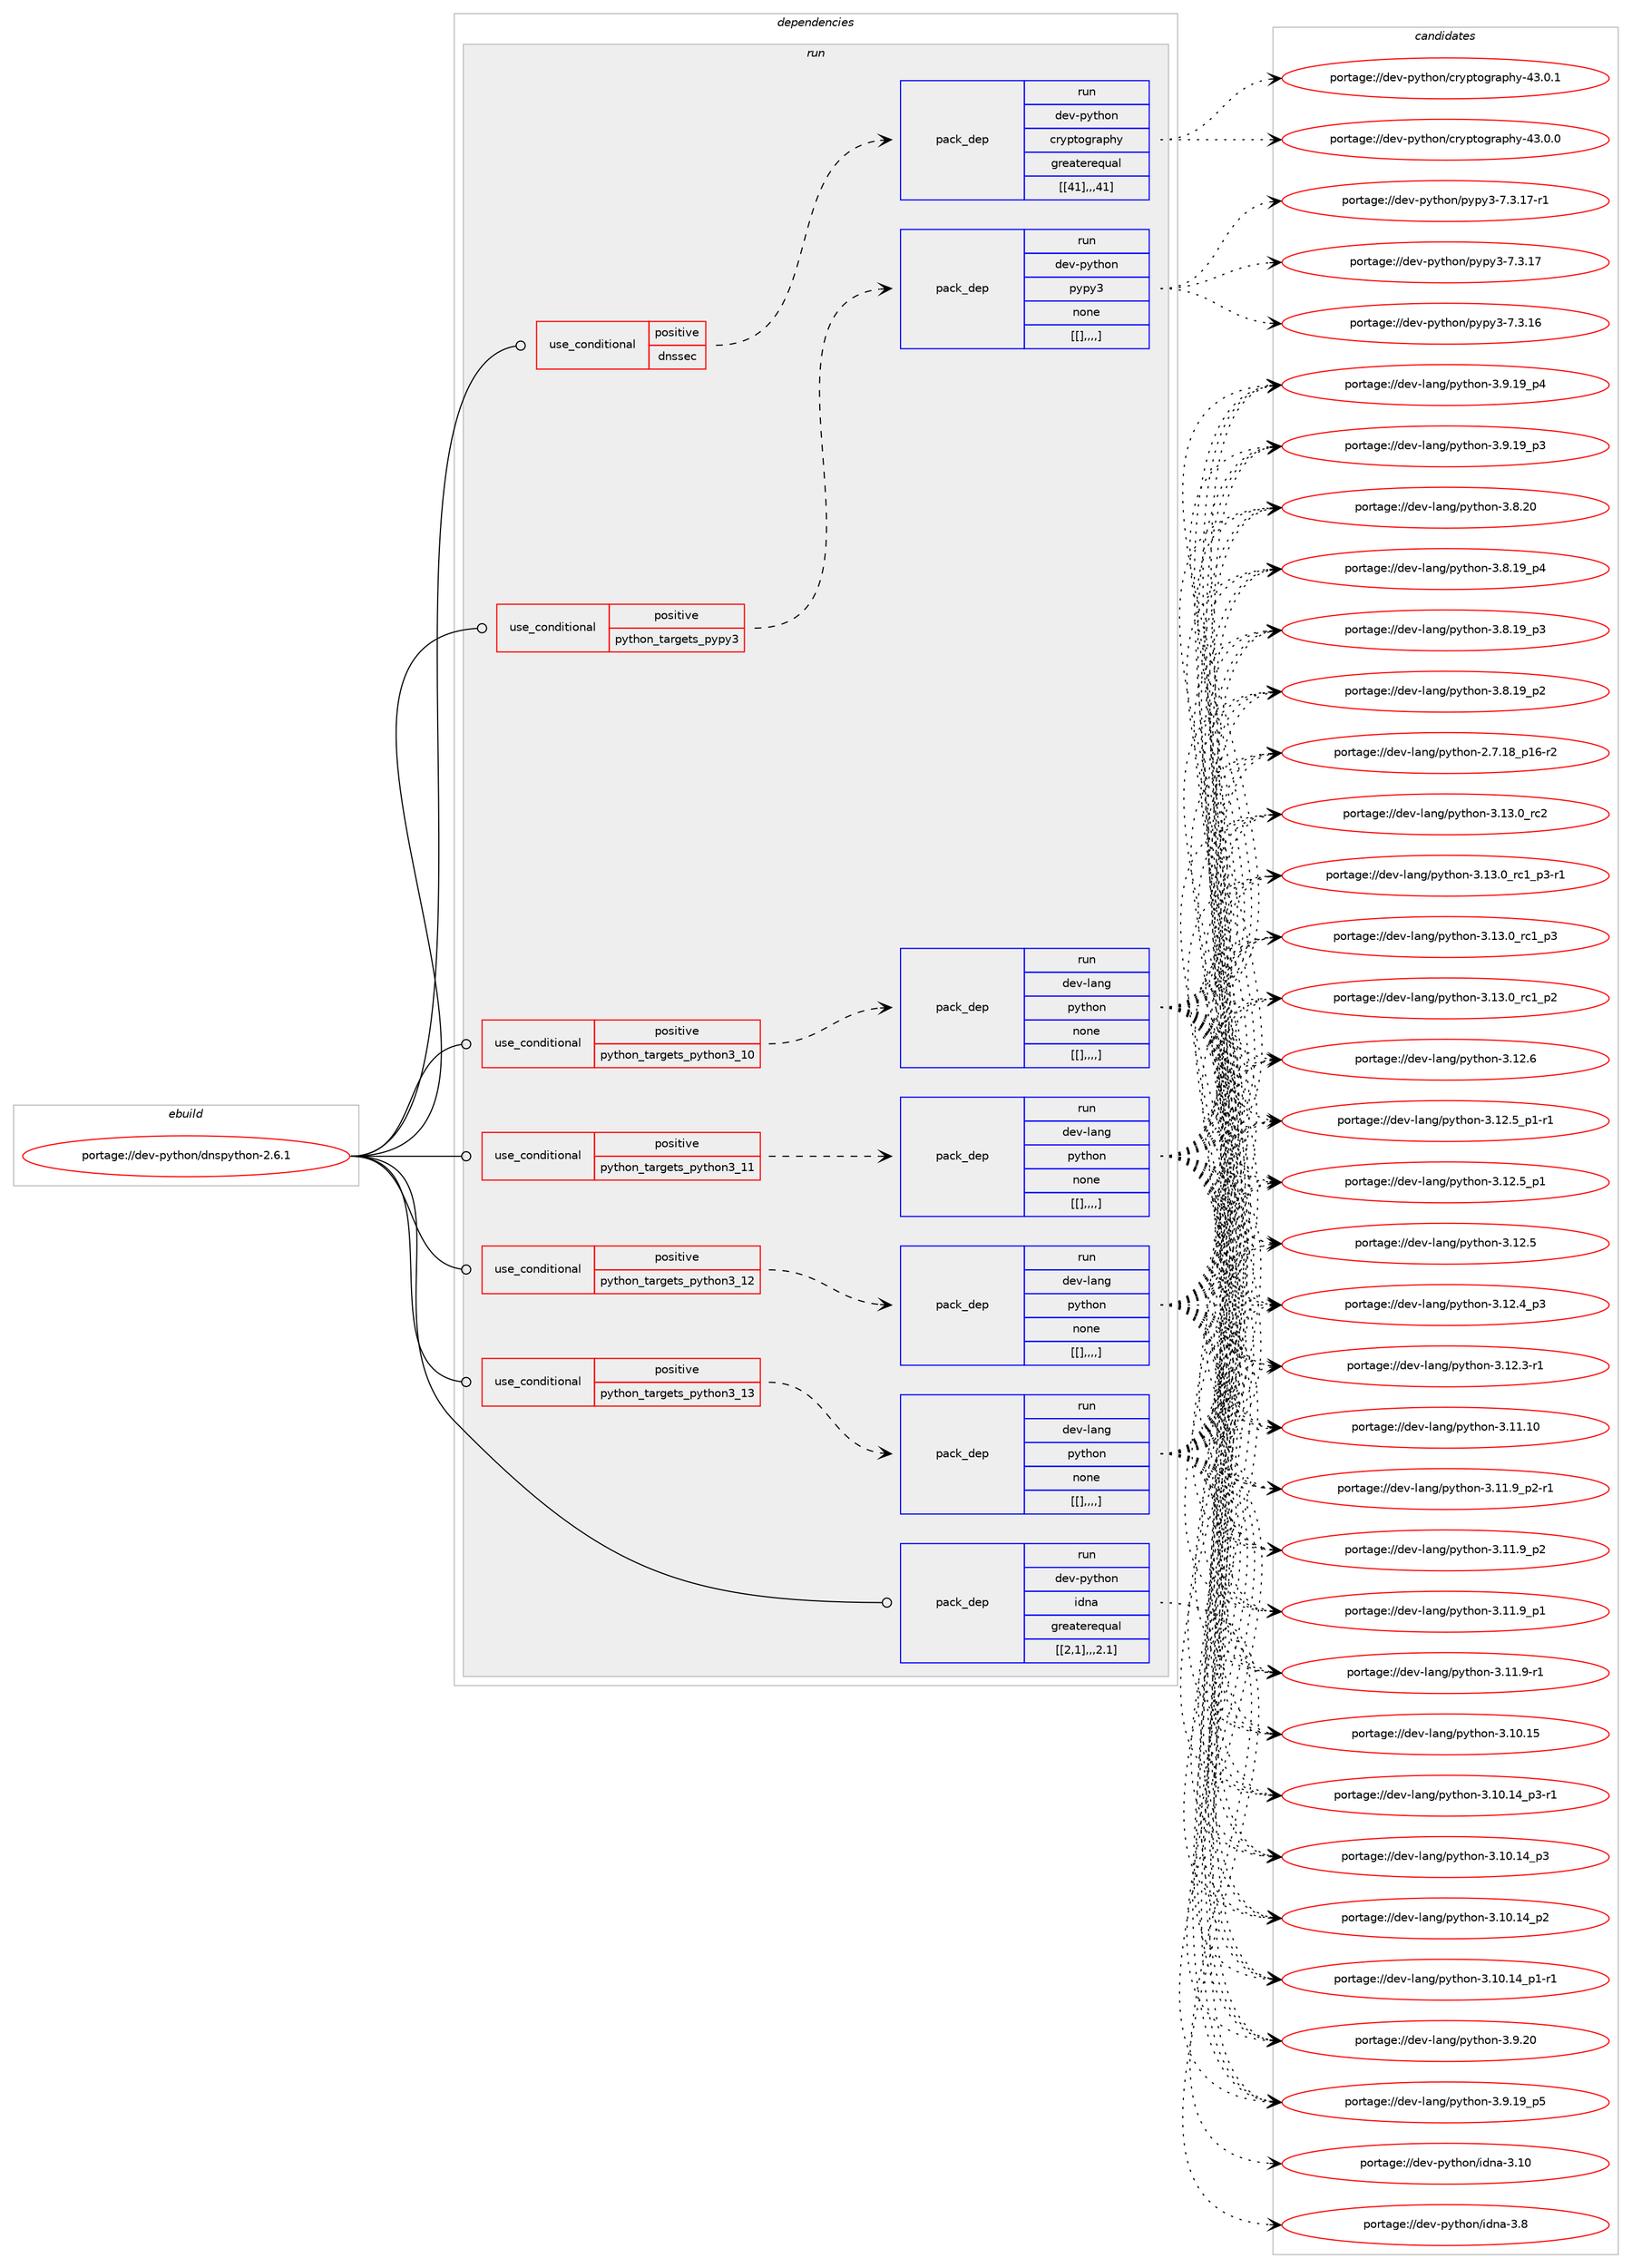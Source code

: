 digraph prolog {

# *************
# Graph options
# *************

newrank=true;
concentrate=true;
compound=true;
graph [rankdir=LR,fontname=Helvetica,fontsize=10,ranksep=1.5];#, ranksep=2.5, nodesep=0.2];
edge  [arrowhead=vee];
node  [fontname=Helvetica,fontsize=10];

# **********
# The ebuild
# **********

subgraph cluster_leftcol {
color=gray;
label=<<i>ebuild</i>>;
id [label="portage://dev-python/dnspython-2.6.1", color=red, width=4, href="../dev-python/dnspython-2.6.1.svg"];
}

# ****************
# The dependencies
# ****************

subgraph cluster_midcol {
color=gray;
label=<<i>dependencies</i>>;
subgraph cluster_compile {
fillcolor="#eeeeee";
style=filled;
label=<<i>compile</i>>;
}
subgraph cluster_compileandrun {
fillcolor="#eeeeee";
style=filled;
label=<<i>compile and run</i>>;
}
subgraph cluster_run {
fillcolor="#eeeeee";
style=filled;
label=<<i>run</i>>;
subgraph cond33031 {
dependency146468 [label=<<TABLE BORDER="0" CELLBORDER="1" CELLSPACING="0" CELLPADDING="4"><TR><TD ROWSPAN="3" CELLPADDING="10">use_conditional</TD></TR><TR><TD>positive</TD></TR><TR><TD>dnssec</TD></TR></TABLE>>, shape=none, color=red];
subgraph pack112221 {
dependency146469 [label=<<TABLE BORDER="0" CELLBORDER="1" CELLSPACING="0" CELLPADDING="4" WIDTH="220"><TR><TD ROWSPAN="6" CELLPADDING="30">pack_dep</TD></TR><TR><TD WIDTH="110">run</TD></TR><TR><TD>dev-python</TD></TR><TR><TD>cryptography</TD></TR><TR><TD>greaterequal</TD></TR><TR><TD>[[41],,,41]</TD></TR></TABLE>>, shape=none, color=blue];
}
dependency146468:e -> dependency146469:w [weight=20,style="dashed",arrowhead="vee"];
}
id:e -> dependency146468:w [weight=20,style="solid",arrowhead="odot"];
subgraph cond33032 {
dependency146470 [label=<<TABLE BORDER="0" CELLBORDER="1" CELLSPACING="0" CELLPADDING="4"><TR><TD ROWSPAN="3" CELLPADDING="10">use_conditional</TD></TR><TR><TD>positive</TD></TR><TR><TD>python_targets_pypy3</TD></TR></TABLE>>, shape=none, color=red];
subgraph pack112222 {
dependency146471 [label=<<TABLE BORDER="0" CELLBORDER="1" CELLSPACING="0" CELLPADDING="4" WIDTH="220"><TR><TD ROWSPAN="6" CELLPADDING="30">pack_dep</TD></TR><TR><TD WIDTH="110">run</TD></TR><TR><TD>dev-python</TD></TR><TR><TD>pypy3</TD></TR><TR><TD>none</TD></TR><TR><TD>[[],,,,]</TD></TR></TABLE>>, shape=none, color=blue];
}
dependency146470:e -> dependency146471:w [weight=20,style="dashed",arrowhead="vee"];
}
id:e -> dependency146470:w [weight=20,style="solid",arrowhead="odot"];
subgraph cond33033 {
dependency146472 [label=<<TABLE BORDER="0" CELLBORDER="1" CELLSPACING="0" CELLPADDING="4"><TR><TD ROWSPAN="3" CELLPADDING="10">use_conditional</TD></TR><TR><TD>positive</TD></TR><TR><TD>python_targets_python3_10</TD></TR></TABLE>>, shape=none, color=red];
subgraph pack112223 {
dependency146473 [label=<<TABLE BORDER="0" CELLBORDER="1" CELLSPACING="0" CELLPADDING="4" WIDTH="220"><TR><TD ROWSPAN="6" CELLPADDING="30">pack_dep</TD></TR><TR><TD WIDTH="110">run</TD></TR><TR><TD>dev-lang</TD></TR><TR><TD>python</TD></TR><TR><TD>none</TD></TR><TR><TD>[[],,,,]</TD></TR></TABLE>>, shape=none, color=blue];
}
dependency146472:e -> dependency146473:w [weight=20,style="dashed",arrowhead="vee"];
}
id:e -> dependency146472:w [weight=20,style="solid",arrowhead="odot"];
subgraph cond33034 {
dependency146474 [label=<<TABLE BORDER="0" CELLBORDER="1" CELLSPACING="0" CELLPADDING="4"><TR><TD ROWSPAN="3" CELLPADDING="10">use_conditional</TD></TR><TR><TD>positive</TD></TR><TR><TD>python_targets_python3_11</TD></TR></TABLE>>, shape=none, color=red];
subgraph pack112224 {
dependency146475 [label=<<TABLE BORDER="0" CELLBORDER="1" CELLSPACING="0" CELLPADDING="4" WIDTH="220"><TR><TD ROWSPAN="6" CELLPADDING="30">pack_dep</TD></TR><TR><TD WIDTH="110">run</TD></TR><TR><TD>dev-lang</TD></TR><TR><TD>python</TD></TR><TR><TD>none</TD></TR><TR><TD>[[],,,,]</TD></TR></TABLE>>, shape=none, color=blue];
}
dependency146474:e -> dependency146475:w [weight=20,style="dashed",arrowhead="vee"];
}
id:e -> dependency146474:w [weight=20,style="solid",arrowhead="odot"];
subgraph cond33035 {
dependency146476 [label=<<TABLE BORDER="0" CELLBORDER="1" CELLSPACING="0" CELLPADDING="4"><TR><TD ROWSPAN="3" CELLPADDING="10">use_conditional</TD></TR><TR><TD>positive</TD></TR><TR><TD>python_targets_python3_12</TD></TR></TABLE>>, shape=none, color=red];
subgraph pack112225 {
dependency146477 [label=<<TABLE BORDER="0" CELLBORDER="1" CELLSPACING="0" CELLPADDING="4" WIDTH="220"><TR><TD ROWSPAN="6" CELLPADDING="30">pack_dep</TD></TR><TR><TD WIDTH="110">run</TD></TR><TR><TD>dev-lang</TD></TR><TR><TD>python</TD></TR><TR><TD>none</TD></TR><TR><TD>[[],,,,]</TD></TR></TABLE>>, shape=none, color=blue];
}
dependency146476:e -> dependency146477:w [weight=20,style="dashed",arrowhead="vee"];
}
id:e -> dependency146476:w [weight=20,style="solid",arrowhead="odot"];
subgraph cond33036 {
dependency146478 [label=<<TABLE BORDER="0" CELLBORDER="1" CELLSPACING="0" CELLPADDING="4"><TR><TD ROWSPAN="3" CELLPADDING="10">use_conditional</TD></TR><TR><TD>positive</TD></TR><TR><TD>python_targets_python3_13</TD></TR></TABLE>>, shape=none, color=red];
subgraph pack112226 {
dependency146479 [label=<<TABLE BORDER="0" CELLBORDER="1" CELLSPACING="0" CELLPADDING="4" WIDTH="220"><TR><TD ROWSPAN="6" CELLPADDING="30">pack_dep</TD></TR><TR><TD WIDTH="110">run</TD></TR><TR><TD>dev-lang</TD></TR><TR><TD>python</TD></TR><TR><TD>none</TD></TR><TR><TD>[[],,,,]</TD></TR></TABLE>>, shape=none, color=blue];
}
dependency146478:e -> dependency146479:w [weight=20,style="dashed",arrowhead="vee"];
}
id:e -> dependency146478:w [weight=20,style="solid",arrowhead="odot"];
subgraph pack112227 {
dependency146480 [label=<<TABLE BORDER="0" CELLBORDER="1" CELLSPACING="0" CELLPADDING="4" WIDTH="220"><TR><TD ROWSPAN="6" CELLPADDING="30">pack_dep</TD></TR><TR><TD WIDTH="110">run</TD></TR><TR><TD>dev-python</TD></TR><TR><TD>idna</TD></TR><TR><TD>greaterequal</TD></TR><TR><TD>[[2,1],,,2.1]</TD></TR></TABLE>>, shape=none, color=blue];
}
id:e -> dependency146480:w [weight=20,style="solid",arrowhead="odot"];
}
}

# **************
# The candidates
# **************

subgraph cluster_choices {
rank=same;
color=gray;
label=<<i>candidates</i>>;

subgraph choice112221 {
color=black;
nodesep=1;
choice1001011184511212111610411111047991141211121161111031149711210412145525146484649 [label="portage://dev-python/cryptography-43.0.1", color=red, width=4,href="../dev-python/cryptography-43.0.1.svg"];
choice1001011184511212111610411111047991141211121161111031149711210412145525146484648 [label="portage://dev-python/cryptography-43.0.0", color=red, width=4,href="../dev-python/cryptography-43.0.0.svg"];
dependency146469:e -> choice1001011184511212111610411111047991141211121161111031149711210412145525146484649:w [style=dotted,weight="100"];
dependency146469:e -> choice1001011184511212111610411111047991141211121161111031149711210412145525146484648:w [style=dotted,weight="100"];
}
subgraph choice112222 {
color=black;
nodesep=1;
choice100101118451121211161041111104711212111212151455546514649554511449 [label="portage://dev-python/pypy3-7.3.17-r1", color=red, width=4,href="../dev-python/pypy3-7.3.17-r1.svg"];
choice10010111845112121116104111110471121211121215145554651464955 [label="portage://dev-python/pypy3-7.3.17", color=red, width=4,href="../dev-python/pypy3-7.3.17.svg"];
choice10010111845112121116104111110471121211121215145554651464954 [label="portage://dev-python/pypy3-7.3.16", color=red, width=4,href="../dev-python/pypy3-7.3.16.svg"];
dependency146471:e -> choice100101118451121211161041111104711212111212151455546514649554511449:w [style=dotted,weight="100"];
dependency146471:e -> choice10010111845112121116104111110471121211121215145554651464955:w [style=dotted,weight="100"];
dependency146471:e -> choice10010111845112121116104111110471121211121215145554651464954:w [style=dotted,weight="100"];
}
subgraph choice112223 {
color=black;
nodesep=1;
choice10010111845108971101034711212111610411111045514649514648951149950 [label="portage://dev-lang/python-3.13.0_rc2", color=red, width=4,href="../dev-lang/python-3.13.0_rc2.svg"];
choice1001011184510897110103471121211161041111104551464951464895114994995112514511449 [label="portage://dev-lang/python-3.13.0_rc1_p3-r1", color=red, width=4,href="../dev-lang/python-3.13.0_rc1_p3-r1.svg"];
choice100101118451089711010347112121116104111110455146495146489511499499511251 [label="portage://dev-lang/python-3.13.0_rc1_p3", color=red, width=4,href="../dev-lang/python-3.13.0_rc1_p3.svg"];
choice100101118451089711010347112121116104111110455146495146489511499499511250 [label="portage://dev-lang/python-3.13.0_rc1_p2", color=red, width=4,href="../dev-lang/python-3.13.0_rc1_p2.svg"];
choice10010111845108971101034711212111610411111045514649504654 [label="portage://dev-lang/python-3.12.6", color=red, width=4,href="../dev-lang/python-3.12.6.svg"];
choice1001011184510897110103471121211161041111104551464950465395112494511449 [label="portage://dev-lang/python-3.12.5_p1-r1", color=red, width=4,href="../dev-lang/python-3.12.5_p1-r1.svg"];
choice100101118451089711010347112121116104111110455146495046539511249 [label="portage://dev-lang/python-3.12.5_p1", color=red, width=4,href="../dev-lang/python-3.12.5_p1.svg"];
choice10010111845108971101034711212111610411111045514649504653 [label="portage://dev-lang/python-3.12.5", color=red, width=4,href="../dev-lang/python-3.12.5.svg"];
choice100101118451089711010347112121116104111110455146495046529511251 [label="portage://dev-lang/python-3.12.4_p3", color=red, width=4,href="../dev-lang/python-3.12.4_p3.svg"];
choice100101118451089711010347112121116104111110455146495046514511449 [label="portage://dev-lang/python-3.12.3-r1", color=red, width=4,href="../dev-lang/python-3.12.3-r1.svg"];
choice1001011184510897110103471121211161041111104551464949464948 [label="portage://dev-lang/python-3.11.10", color=red, width=4,href="../dev-lang/python-3.11.10.svg"];
choice1001011184510897110103471121211161041111104551464949465795112504511449 [label="portage://dev-lang/python-3.11.9_p2-r1", color=red, width=4,href="../dev-lang/python-3.11.9_p2-r1.svg"];
choice100101118451089711010347112121116104111110455146494946579511250 [label="portage://dev-lang/python-3.11.9_p2", color=red, width=4,href="../dev-lang/python-3.11.9_p2.svg"];
choice100101118451089711010347112121116104111110455146494946579511249 [label="portage://dev-lang/python-3.11.9_p1", color=red, width=4,href="../dev-lang/python-3.11.9_p1.svg"];
choice100101118451089711010347112121116104111110455146494946574511449 [label="portage://dev-lang/python-3.11.9-r1", color=red, width=4,href="../dev-lang/python-3.11.9-r1.svg"];
choice1001011184510897110103471121211161041111104551464948464953 [label="portage://dev-lang/python-3.10.15", color=red, width=4,href="../dev-lang/python-3.10.15.svg"];
choice100101118451089711010347112121116104111110455146494846495295112514511449 [label="portage://dev-lang/python-3.10.14_p3-r1", color=red, width=4,href="../dev-lang/python-3.10.14_p3-r1.svg"];
choice10010111845108971101034711212111610411111045514649484649529511251 [label="portage://dev-lang/python-3.10.14_p3", color=red, width=4,href="../dev-lang/python-3.10.14_p3.svg"];
choice10010111845108971101034711212111610411111045514649484649529511250 [label="portage://dev-lang/python-3.10.14_p2", color=red, width=4,href="../dev-lang/python-3.10.14_p2.svg"];
choice100101118451089711010347112121116104111110455146494846495295112494511449 [label="portage://dev-lang/python-3.10.14_p1-r1", color=red, width=4,href="../dev-lang/python-3.10.14_p1-r1.svg"];
choice10010111845108971101034711212111610411111045514657465048 [label="portage://dev-lang/python-3.9.20", color=red, width=4,href="../dev-lang/python-3.9.20.svg"];
choice100101118451089711010347112121116104111110455146574649579511253 [label="portage://dev-lang/python-3.9.19_p5", color=red, width=4,href="../dev-lang/python-3.9.19_p5.svg"];
choice100101118451089711010347112121116104111110455146574649579511252 [label="portage://dev-lang/python-3.9.19_p4", color=red, width=4,href="../dev-lang/python-3.9.19_p4.svg"];
choice100101118451089711010347112121116104111110455146574649579511251 [label="portage://dev-lang/python-3.9.19_p3", color=red, width=4,href="../dev-lang/python-3.9.19_p3.svg"];
choice10010111845108971101034711212111610411111045514656465048 [label="portage://dev-lang/python-3.8.20", color=red, width=4,href="../dev-lang/python-3.8.20.svg"];
choice100101118451089711010347112121116104111110455146564649579511252 [label="portage://dev-lang/python-3.8.19_p4", color=red, width=4,href="../dev-lang/python-3.8.19_p4.svg"];
choice100101118451089711010347112121116104111110455146564649579511251 [label="portage://dev-lang/python-3.8.19_p3", color=red, width=4,href="../dev-lang/python-3.8.19_p3.svg"];
choice100101118451089711010347112121116104111110455146564649579511250 [label="portage://dev-lang/python-3.8.19_p2", color=red, width=4,href="../dev-lang/python-3.8.19_p2.svg"];
choice100101118451089711010347112121116104111110455046554649569511249544511450 [label="portage://dev-lang/python-2.7.18_p16-r2", color=red, width=4,href="../dev-lang/python-2.7.18_p16-r2.svg"];
dependency146473:e -> choice10010111845108971101034711212111610411111045514649514648951149950:w [style=dotted,weight="100"];
dependency146473:e -> choice1001011184510897110103471121211161041111104551464951464895114994995112514511449:w [style=dotted,weight="100"];
dependency146473:e -> choice100101118451089711010347112121116104111110455146495146489511499499511251:w [style=dotted,weight="100"];
dependency146473:e -> choice100101118451089711010347112121116104111110455146495146489511499499511250:w [style=dotted,weight="100"];
dependency146473:e -> choice10010111845108971101034711212111610411111045514649504654:w [style=dotted,weight="100"];
dependency146473:e -> choice1001011184510897110103471121211161041111104551464950465395112494511449:w [style=dotted,weight="100"];
dependency146473:e -> choice100101118451089711010347112121116104111110455146495046539511249:w [style=dotted,weight="100"];
dependency146473:e -> choice10010111845108971101034711212111610411111045514649504653:w [style=dotted,weight="100"];
dependency146473:e -> choice100101118451089711010347112121116104111110455146495046529511251:w [style=dotted,weight="100"];
dependency146473:e -> choice100101118451089711010347112121116104111110455146495046514511449:w [style=dotted,weight="100"];
dependency146473:e -> choice1001011184510897110103471121211161041111104551464949464948:w [style=dotted,weight="100"];
dependency146473:e -> choice1001011184510897110103471121211161041111104551464949465795112504511449:w [style=dotted,weight="100"];
dependency146473:e -> choice100101118451089711010347112121116104111110455146494946579511250:w [style=dotted,weight="100"];
dependency146473:e -> choice100101118451089711010347112121116104111110455146494946579511249:w [style=dotted,weight="100"];
dependency146473:e -> choice100101118451089711010347112121116104111110455146494946574511449:w [style=dotted,weight="100"];
dependency146473:e -> choice1001011184510897110103471121211161041111104551464948464953:w [style=dotted,weight="100"];
dependency146473:e -> choice100101118451089711010347112121116104111110455146494846495295112514511449:w [style=dotted,weight="100"];
dependency146473:e -> choice10010111845108971101034711212111610411111045514649484649529511251:w [style=dotted,weight="100"];
dependency146473:e -> choice10010111845108971101034711212111610411111045514649484649529511250:w [style=dotted,weight="100"];
dependency146473:e -> choice100101118451089711010347112121116104111110455146494846495295112494511449:w [style=dotted,weight="100"];
dependency146473:e -> choice10010111845108971101034711212111610411111045514657465048:w [style=dotted,weight="100"];
dependency146473:e -> choice100101118451089711010347112121116104111110455146574649579511253:w [style=dotted,weight="100"];
dependency146473:e -> choice100101118451089711010347112121116104111110455146574649579511252:w [style=dotted,weight="100"];
dependency146473:e -> choice100101118451089711010347112121116104111110455146574649579511251:w [style=dotted,weight="100"];
dependency146473:e -> choice10010111845108971101034711212111610411111045514656465048:w [style=dotted,weight="100"];
dependency146473:e -> choice100101118451089711010347112121116104111110455146564649579511252:w [style=dotted,weight="100"];
dependency146473:e -> choice100101118451089711010347112121116104111110455146564649579511251:w [style=dotted,weight="100"];
dependency146473:e -> choice100101118451089711010347112121116104111110455146564649579511250:w [style=dotted,weight="100"];
dependency146473:e -> choice100101118451089711010347112121116104111110455046554649569511249544511450:w [style=dotted,weight="100"];
}
subgraph choice112224 {
color=black;
nodesep=1;
choice10010111845108971101034711212111610411111045514649514648951149950 [label="portage://dev-lang/python-3.13.0_rc2", color=red, width=4,href="../dev-lang/python-3.13.0_rc2.svg"];
choice1001011184510897110103471121211161041111104551464951464895114994995112514511449 [label="portage://dev-lang/python-3.13.0_rc1_p3-r1", color=red, width=4,href="../dev-lang/python-3.13.0_rc1_p3-r1.svg"];
choice100101118451089711010347112121116104111110455146495146489511499499511251 [label="portage://dev-lang/python-3.13.0_rc1_p3", color=red, width=4,href="../dev-lang/python-3.13.0_rc1_p3.svg"];
choice100101118451089711010347112121116104111110455146495146489511499499511250 [label="portage://dev-lang/python-3.13.0_rc1_p2", color=red, width=4,href="../dev-lang/python-3.13.0_rc1_p2.svg"];
choice10010111845108971101034711212111610411111045514649504654 [label="portage://dev-lang/python-3.12.6", color=red, width=4,href="../dev-lang/python-3.12.6.svg"];
choice1001011184510897110103471121211161041111104551464950465395112494511449 [label="portage://dev-lang/python-3.12.5_p1-r1", color=red, width=4,href="../dev-lang/python-3.12.5_p1-r1.svg"];
choice100101118451089711010347112121116104111110455146495046539511249 [label="portage://dev-lang/python-3.12.5_p1", color=red, width=4,href="../dev-lang/python-3.12.5_p1.svg"];
choice10010111845108971101034711212111610411111045514649504653 [label="portage://dev-lang/python-3.12.5", color=red, width=4,href="../dev-lang/python-3.12.5.svg"];
choice100101118451089711010347112121116104111110455146495046529511251 [label="portage://dev-lang/python-3.12.4_p3", color=red, width=4,href="../dev-lang/python-3.12.4_p3.svg"];
choice100101118451089711010347112121116104111110455146495046514511449 [label="portage://dev-lang/python-3.12.3-r1", color=red, width=4,href="../dev-lang/python-3.12.3-r1.svg"];
choice1001011184510897110103471121211161041111104551464949464948 [label="portage://dev-lang/python-3.11.10", color=red, width=4,href="../dev-lang/python-3.11.10.svg"];
choice1001011184510897110103471121211161041111104551464949465795112504511449 [label="portage://dev-lang/python-3.11.9_p2-r1", color=red, width=4,href="../dev-lang/python-3.11.9_p2-r1.svg"];
choice100101118451089711010347112121116104111110455146494946579511250 [label="portage://dev-lang/python-3.11.9_p2", color=red, width=4,href="../dev-lang/python-3.11.9_p2.svg"];
choice100101118451089711010347112121116104111110455146494946579511249 [label="portage://dev-lang/python-3.11.9_p1", color=red, width=4,href="../dev-lang/python-3.11.9_p1.svg"];
choice100101118451089711010347112121116104111110455146494946574511449 [label="portage://dev-lang/python-3.11.9-r1", color=red, width=4,href="../dev-lang/python-3.11.9-r1.svg"];
choice1001011184510897110103471121211161041111104551464948464953 [label="portage://dev-lang/python-3.10.15", color=red, width=4,href="../dev-lang/python-3.10.15.svg"];
choice100101118451089711010347112121116104111110455146494846495295112514511449 [label="portage://dev-lang/python-3.10.14_p3-r1", color=red, width=4,href="../dev-lang/python-3.10.14_p3-r1.svg"];
choice10010111845108971101034711212111610411111045514649484649529511251 [label="portage://dev-lang/python-3.10.14_p3", color=red, width=4,href="../dev-lang/python-3.10.14_p3.svg"];
choice10010111845108971101034711212111610411111045514649484649529511250 [label="portage://dev-lang/python-3.10.14_p2", color=red, width=4,href="../dev-lang/python-3.10.14_p2.svg"];
choice100101118451089711010347112121116104111110455146494846495295112494511449 [label="portage://dev-lang/python-3.10.14_p1-r1", color=red, width=4,href="../dev-lang/python-3.10.14_p1-r1.svg"];
choice10010111845108971101034711212111610411111045514657465048 [label="portage://dev-lang/python-3.9.20", color=red, width=4,href="../dev-lang/python-3.9.20.svg"];
choice100101118451089711010347112121116104111110455146574649579511253 [label="portage://dev-lang/python-3.9.19_p5", color=red, width=4,href="../dev-lang/python-3.9.19_p5.svg"];
choice100101118451089711010347112121116104111110455146574649579511252 [label="portage://dev-lang/python-3.9.19_p4", color=red, width=4,href="../dev-lang/python-3.9.19_p4.svg"];
choice100101118451089711010347112121116104111110455146574649579511251 [label="portage://dev-lang/python-3.9.19_p3", color=red, width=4,href="../dev-lang/python-3.9.19_p3.svg"];
choice10010111845108971101034711212111610411111045514656465048 [label="portage://dev-lang/python-3.8.20", color=red, width=4,href="../dev-lang/python-3.8.20.svg"];
choice100101118451089711010347112121116104111110455146564649579511252 [label="portage://dev-lang/python-3.8.19_p4", color=red, width=4,href="../dev-lang/python-3.8.19_p4.svg"];
choice100101118451089711010347112121116104111110455146564649579511251 [label="portage://dev-lang/python-3.8.19_p3", color=red, width=4,href="../dev-lang/python-3.8.19_p3.svg"];
choice100101118451089711010347112121116104111110455146564649579511250 [label="portage://dev-lang/python-3.8.19_p2", color=red, width=4,href="../dev-lang/python-3.8.19_p2.svg"];
choice100101118451089711010347112121116104111110455046554649569511249544511450 [label="portage://dev-lang/python-2.7.18_p16-r2", color=red, width=4,href="../dev-lang/python-2.7.18_p16-r2.svg"];
dependency146475:e -> choice10010111845108971101034711212111610411111045514649514648951149950:w [style=dotted,weight="100"];
dependency146475:e -> choice1001011184510897110103471121211161041111104551464951464895114994995112514511449:w [style=dotted,weight="100"];
dependency146475:e -> choice100101118451089711010347112121116104111110455146495146489511499499511251:w [style=dotted,weight="100"];
dependency146475:e -> choice100101118451089711010347112121116104111110455146495146489511499499511250:w [style=dotted,weight="100"];
dependency146475:e -> choice10010111845108971101034711212111610411111045514649504654:w [style=dotted,weight="100"];
dependency146475:e -> choice1001011184510897110103471121211161041111104551464950465395112494511449:w [style=dotted,weight="100"];
dependency146475:e -> choice100101118451089711010347112121116104111110455146495046539511249:w [style=dotted,weight="100"];
dependency146475:e -> choice10010111845108971101034711212111610411111045514649504653:w [style=dotted,weight="100"];
dependency146475:e -> choice100101118451089711010347112121116104111110455146495046529511251:w [style=dotted,weight="100"];
dependency146475:e -> choice100101118451089711010347112121116104111110455146495046514511449:w [style=dotted,weight="100"];
dependency146475:e -> choice1001011184510897110103471121211161041111104551464949464948:w [style=dotted,weight="100"];
dependency146475:e -> choice1001011184510897110103471121211161041111104551464949465795112504511449:w [style=dotted,weight="100"];
dependency146475:e -> choice100101118451089711010347112121116104111110455146494946579511250:w [style=dotted,weight="100"];
dependency146475:e -> choice100101118451089711010347112121116104111110455146494946579511249:w [style=dotted,weight="100"];
dependency146475:e -> choice100101118451089711010347112121116104111110455146494946574511449:w [style=dotted,weight="100"];
dependency146475:e -> choice1001011184510897110103471121211161041111104551464948464953:w [style=dotted,weight="100"];
dependency146475:e -> choice100101118451089711010347112121116104111110455146494846495295112514511449:w [style=dotted,weight="100"];
dependency146475:e -> choice10010111845108971101034711212111610411111045514649484649529511251:w [style=dotted,weight="100"];
dependency146475:e -> choice10010111845108971101034711212111610411111045514649484649529511250:w [style=dotted,weight="100"];
dependency146475:e -> choice100101118451089711010347112121116104111110455146494846495295112494511449:w [style=dotted,weight="100"];
dependency146475:e -> choice10010111845108971101034711212111610411111045514657465048:w [style=dotted,weight="100"];
dependency146475:e -> choice100101118451089711010347112121116104111110455146574649579511253:w [style=dotted,weight="100"];
dependency146475:e -> choice100101118451089711010347112121116104111110455146574649579511252:w [style=dotted,weight="100"];
dependency146475:e -> choice100101118451089711010347112121116104111110455146574649579511251:w [style=dotted,weight="100"];
dependency146475:e -> choice10010111845108971101034711212111610411111045514656465048:w [style=dotted,weight="100"];
dependency146475:e -> choice100101118451089711010347112121116104111110455146564649579511252:w [style=dotted,weight="100"];
dependency146475:e -> choice100101118451089711010347112121116104111110455146564649579511251:w [style=dotted,weight="100"];
dependency146475:e -> choice100101118451089711010347112121116104111110455146564649579511250:w [style=dotted,weight="100"];
dependency146475:e -> choice100101118451089711010347112121116104111110455046554649569511249544511450:w [style=dotted,weight="100"];
}
subgraph choice112225 {
color=black;
nodesep=1;
choice10010111845108971101034711212111610411111045514649514648951149950 [label="portage://dev-lang/python-3.13.0_rc2", color=red, width=4,href="../dev-lang/python-3.13.0_rc2.svg"];
choice1001011184510897110103471121211161041111104551464951464895114994995112514511449 [label="portage://dev-lang/python-3.13.0_rc1_p3-r1", color=red, width=4,href="../dev-lang/python-3.13.0_rc1_p3-r1.svg"];
choice100101118451089711010347112121116104111110455146495146489511499499511251 [label="portage://dev-lang/python-3.13.0_rc1_p3", color=red, width=4,href="../dev-lang/python-3.13.0_rc1_p3.svg"];
choice100101118451089711010347112121116104111110455146495146489511499499511250 [label="portage://dev-lang/python-3.13.0_rc1_p2", color=red, width=4,href="../dev-lang/python-3.13.0_rc1_p2.svg"];
choice10010111845108971101034711212111610411111045514649504654 [label="portage://dev-lang/python-3.12.6", color=red, width=4,href="../dev-lang/python-3.12.6.svg"];
choice1001011184510897110103471121211161041111104551464950465395112494511449 [label="portage://dev-lang/python-3.12.5_p1-r1", color=red, width=4,href="../dev-lang/python-3.12.5_p1-r1.svg"];
choice100101118451089711010347112121116104111110455146495046539511249 [label="portage://dev-lang/python-3.12.5_p1", color=red, width=4,href="../dev-lang/python-3.12.5_p1.svg"];
choice10010111845108971101034711212111610411111045514649504653 [label="portage://dev-lang/python-3.12.5", color=red, width=4,href="../dev-lang/python-3.12.5.svg"];
choice100101118451089711010347112121116104111110455146495046529511251 [label="portage://dev-lang/python-3.12.4_p3", color=red, width=4,href="../dev-lang/python-3.12.4_p3.svg"];
choice100101118451089711010347112121116104111110455146495046514511449 [label="portage://dev-lang/python-3.12.3-r1", color=red, width=4,href="../dev-lang/python-3.12.3-r1.svg"];
choice1001011184510897110103471121211161041111104551464949464948 [label="portage://dev-lang/python-3.11.10", color=red, width=4,href="../dev-lang/python-3.11.10.svg"];
choice1001011184510897110103471121211161041111104551464949465795112504511449 [label="portage://dev-lang/python-3.11.9_p2-r1", color=red, width=4,href="../dev-lang/python-3.11.9_p2-r1.svg"];
choice100101118451089711010347112121116104111110455146494946579511250 [label="portage://dev-lang/python-3.11.9_p2", color=red, width=4,href="../dev-lang/python-3.11.9_p2.svg"];
choice100101118451089711010347112121116104111110455146494946579511249 [label="portage://dev-lang/python-3.11.9_p1", color=red, width=4,href="../dev-lang/python-3.11.9_p1.svg"];
choice100101118451089711010347112121116104111110455146494946574511449 [label="portage://dev-lang/python-3.11.9-r1", color=red, width=4,href="../dev-lang/python-3.11.9-r1.svg"];
choice1001011184510897110103471121211161041111104551464948464953 [label="portage://dev-lang/python-3.10.15", color=red, width=4,href="../dev-lang/python-3.10.15.svg"];
choice100101118451089711010347112121116104111110455146494846495295112514511449 [label="portage://dev-lang/python-3.10.14_p3-r1", color=red, width=4,href="../dev-lang/python-3.10.14_p3-r1.svg"];
choice10010111845108971101034711212111610411111045514649484649529511251 [label="portage://dev-lang/python-3.10.14_p3", color=red, width=4,href="../dev-lang/python-3.10.14_p3.svg"];
choice10010111845108971101034711212111610411111045514649484649529511250 [label="portage://dev-lang/python-3.10.14_p2", color=red, width=4,href="../dev-lang/python-3.10.14_p2.svg"];
choice100101118451089711010347112121116104111110455146494846495295112494511449 [label="portage://dev-lang/python-3.10.14_p1-r1", color=red, width=4,href="../dev-lang/python-3.10.14_p1-r1.svg"];
choice10010111845108971101034711212111610411111045514657465048 [label="portage://dev-lang/python-3.9.20", color=red, width=4,href="../dev-lang/python-3.9.20.svg"];
choice100101118451089711010347112121116104111110455146574649579511253 [label="portage://dev-lang/python-3.9.19_p5", color=red, width=4,href="../dev-lang/python-3.9.19_p5.svg"];
choice100101118451089711010347112121116104111110455146574649579511252 [label="portage://dev-lang/python-3.9.19_p4", color=red, width=4,href="../dev-lang/python-3.9.19_p4.svg"];
choice100101118451089711010347112121116104111110455146574649579511251 [label="portage://dev-lang/python-3.9.19_p3", color=red, width=4,href="../dev-lang/python-3.9.19_p3.svg"];
choice10010111845108971101034711212111610411111045514656465048 [label="portage://dev-lang/python-3.8.20", color=red, width=4,href="../dev-lang/python-3.8.20.svg"];
choice100101118451089711010347112121116104111110455146564649579511252 [label="portage://dev-lang/python-3.8.19_p4", color=red, width=4,href="../dev-lang/python-3.8.19_p4.svg"];
choice100101118451089711010347112121116104111110455146564649579511251 [label="portage://dev-lang/python-3.8.19_p3", color=red, width=4,href="../dev-lang/python-3.8.19_p3.svg"];
choice100101118451089711010347112121116104111110455146564649579511250 [label="portage://dev-lang/python-3.8.19_p2", color=red, width=4,href="../dev-lang/python-3.8.19_p2.svg"];
choice100101118451089711010347112121116104111110455046554649569511249544511450 [label="portage://dev-lang/python-2.7.18_p16-r2", color=red, width=4,href="../dev-lang/python-2.7.18_p16-r2.svg"];
dependency146477:e -> choice10010111845108971101034711212111610411111045514649514648951149950:w [style=dotted,weight="100"];
dependency146477:e -> choice1001011184510897110103471121211161041111104551464951464895114994995112514511449:w [style=dotted,weight="100"];
dependency146477:e -> choice100101118451089711010347112121116104111110455146495146489511499499511251:w [style=dotted,weight="100"];
dependency146477:e -> choice100101118451089711010347112121116104111110455146495146489511499499511250:w [style=dotted,weight="100"];
dependency146477:e -> choice10010111845108971101034711212111610411111045514649504654:w [style=dotted,weight="100"];
dependency146477:e -> choice1001011184510897110103471121211161041111104551464950465395112494511449:w [style=dotted,weight="100"];
dependency146477:e -> choice100101118451089711010347112121116104111110455146495046539511249:w [style=dotted,weight="100"];
dependency146477:e -> choice10010111845108971101034711212111610411111045514649504653:w [style=dotted,weight="100"];
dependency146477:e -> choice100101118451089711010347112121116104111110455146495046529511251:w [style=dotted,weight="100"];
dependency146477:e -> choice100101118451089711010347112121116104111110455146495046514511449:w [style=dotted,weight="100"];
dependency146477:e -> choice1001011184510897110103471121211161041111104551464949464948:w [style=dotted,weight="100"];
dependency146477:e -> choice1001011184510897110103471121211161041111104551464949465795112504511449:w [style=dotted,weight="100"];
dependency146477:e -> choice100101118451089711010347112121116104111110455146494946579511250:w [style=dotted,weight="100"];
dependency146477:e -> choice100101118451089711010347112121116104111110455146494946579511249:w [style=dotted,weight="100"];
dependency146477:e -> choice100101118451089711010347112121116104111110455146494946574511449:w [style=dotted,weight="100"];
dependency146477:e -> choice1001011184510897110103471121211161041111104551464948464953:w [style=dotted,weight="100"];
dependency146477:e -> choice100101118451089711010347112121116104111110455146494846495295112514511449:w [style=dotted,weight="100"];
dependency146477:e -> choice10010111845108971101034711212111610411111045514649484649529511251:w [style=dotted,weight="100"];
dependency146477:e -> choice10010111845108971101034711212111610411111045514649484649529511250:w [style=dotted,weight="100"];
dependency146477:e -> choice100101118451089711010347112121116104111110455146494846495295112494511449:w [style=dotted,weight="100"];
dependency146477:e -> choice10010111845108971101034711212111610411111045514657465048:w [style=dotted,weight="100"];
dependency146477:e -> choice100101118451089711010347112121116104111110455146574649579511253:w [style=dotted,weight="100"];
dependency146477:e -> choice100101118451089711010347112121116104111110455146574649579511252:w [style=dotted,weight="100"];
dependency146477:e -> choice100101118451089711010347112121116104111110455146574649579511251:w [style=dotted,weight="100"];
dependency146477:e -> choice10010111845108971101034711212111610411111045514656465048:w [style=dotted,weight="100"];
dependency146477:e -> choice100101118451089711010347112121116104111110455146564649579511252:w [style=dotted,weight="100"];
dependency146477:e -> choice100101118451089711010347112121116104111110455146564649579511251:w [style=dotted,weight="100"];
dependency146477:e -> choice100101118451089711010347112121116104111110455146564649579511250:w [style=dotted,weight="100"];
dependency146477:e -> choice100101118451089711010347112121116104111110455046554649569511249544511450:w [style=dotted,weight="100"];
}
subgraph choice112226 {
color=black;
nodesep=1;
choice10010111845108971101034711212111610411111045514649514648951149950 [label="portage://dev-lang/python-3.13.0_rc2", color=red, width=4,href="../dev-lang/python-3.13.0_rc2.svg"];
choice1001011184510897110103471121211161041111104551464951464895114994995112514511449 [label="portage://dev-lang/python-3.13.0_rc1_p3-r1", color=red, width=4,href="../dev-lang/python-3.13.0_rc1_p3-r1.svg"];
choice100101118451089711010347112121116104111110455146495146489511499499511251 [label="portage://dev-lang/python-3.13.0_rc1_p3", color=red, width=4,href="../dev-lang/python-3.13.0_rc1_p3.svg"];
choice100101118451089711010347112121116104111110455146495146489511499499511250 [label="portage://dev-lang/python-3.13.0_rc1_p2", color=red, width=4,href="../dev-lang/python-3.13.0_rc1_p2.svg"];
choice10010111845108971101034711212111610411111045514649504654 [label="portage://dev-lang/python-3.12.6", color=red, width=4,href="../dev-lang/python-3.12.6.svg"];
choice1001011184510897110103471121211161041111104551464950465395112494511449 [label="portage://dev-lang/python-3.12.5_p1-r1", color=red, width=4,href="../dev-lang/python-3.12.5_p1-r1.svg"];
choice100101118451089711010347112121116104111110455146495046539511249 [label="portage://dev-lang/python-3.12.5_p1", color=red, width=4,href="../dev-lang/python-3.12.5_p1.svg"];
choice10010111845108971101034711212111610411111045514649504653 [label="portage://dev-lang/python-3.12.5", color=red, width=4,href="../dev-lang/python-3.12.5.svg"];
choice100101118451089711010347112121116104111110455146495046529511251 [label="portage://dev-lang/python-3.12.4_p3", color=red, width=4,href="../dev-lang/python-3.12.4_p3.svg"];
choice100101118451089711010347112121116104111110455146495046514511449 [label="portage://dev-lang/python-3.12.3-r1", color=red, width=4,href="../dev-lang/python-3.12.3-r1.svg"];
choice1001011184510897110103471121211161041111104551464949464948 [label="portage://dev-lang/python-3.11.10", color=red, width=4,href="../dev-lang/python-3.11.10.svg"];
choice1001011184510897110103471121211161041111104551464949465795112504511449 [label="portage://dev-lang/python-3.11.9_p2-r1", color=red, width=4,href="../dev-lang/python-3.11.9_p2-r1.svg"];
choice100101118451089711010347112121116104111110455146494946579511250 [label="portage://dev-lang/python-3.11.9_p2", color=red, width=4,href="../dev-lang/python-3.11.9_p2.svg"];
choice100101118451089711010347112121116104111110455146494946579511249 [label="portage://dev-lang/python-3.11.9_p1", color=red, width=4,href="../dev-lang/python-3.11.9_p1.svg"];
choice100101118451089711010347112121116104111110455146494946574511449 [label="portage://dev-lang/python-3.11.9-r1", color=red, width=4,href="../dev-lang/python-3.11.9-r1.svg"];
choice1001011184510897110103471121211161041111104551464948464953 [label="portage://dev-lang/python-3.10.15", color=red, width=4,href="../dev-lang/python-3.10.15.svg"];
choice100101118451089711010347112121116104111110455146494846495295112514511449 [label="portage://dev-lang/python-3.10.14_p3-r1", color=red, width=4,href="../dev-lang/python-3.10.14_p3-r1.svg"];
choice10010111845108971101034711212111610411111045514649484649529511251 [label="portage://dev-lang/python-3.10.14_p3", color=red, width=4,href="../dev-lang/python-3.10.14_p3.svg"];
choice10010111845108971101034711212111610411111045514649484649529511250 [label="portage://dev-lang/python-3.10.14_p2", color=red, width=4,href="../dev-lang/python-3.10.14_p2.svg"];
choice100101118451089711010347112121116104111110455146494846495295112494511449 [label="portage://dev-lang/python-3.10.14_p1-r1", color=red, width=4,href="../dev-lang/python-3.10.14_p1-r1.svg"];
choice10010111845108971101034711212111610411111045514657465048 [label="portage://dev-lang/python-3.9.20", color=red, width=4,href="../dev-lang/python-3.9.20.svg"];
choice100101118451089711010347112121116104111110455146574649579511253 [label="portage://dev-lang/python-3.9.19_p5", color=red, width=4,href="../dev-lang/python-3.9.19_p5.svg"];
choice100101118451089711010347112121116104111110455146574649579511252 [label="portage://dev-lang/python-3.9.19_p4", color=red, width=4,href="../dev-lang/python-3.9.19_p4.svg"];
choice100101118451089711010347112121116104111110455146574649579511251 [label="portage://dev-lang/python-3.9.19_p3", color=red, width=4,href="../dev-lang/python-3.9.19_p3.svg"];
choice10010111845108971101034711212111610411111045514656465048 [label="portage://dev-lang/python-3.8.20", color=red, width=4,href="../dev-lang/python-3.8.20.svg"];
choice100101118451089711010347112121116104111110455146564649579511252 [label="portage://dev-lang/python-3.8.19_p4", color=red, width=4,href="../dev-lang/python-3.8.19_p4.svg"];
choice100101118451089711010347112121116104111110455146564649579511251 [label="portage://dev-lang/python-3.8.19_p3", color=red, width=4,href="../dev-lang/python-3.8.19_p3.svg"];
choice100101118451089711010347112121116104111110455146564649579511250 [label="portage://dev-lang/python-3.8.19_p2", color=red, width=4,href="../dev-lang/python-3.8.19_p2.svg"];
choice100101118451089711010347112121116104111110455046554649569511249544511450 [label="portage://dev-lang/python-2.7.18_p16-r2", color=red, width=4,href="../dev-lang/python-2.7.18_p16-r2.svg"];
dependency146479:e -> choice10010111845108971101034711212111610411111045514649514648951149950:w [style=dotted,weight="100"];
dependency146479:e -> choice1001011184510897110103471121211161041111104551464951464895114994995112514511449:w [style=dotted,weight="100"];
dependency146479:e -> choice100101118451089711010347112121116104111110455146495146489511499499511251:w [style=dotted,weight="100"];
dependency146479:e -> choice100101118451089711010347112121116104111110455146495146489511499499511250:w [style=dotted,weight="100"];
dependency146479:e -> choice10010111845108971101034711212111610411111045514649504654:w [style=dotted,weight="100"];
dependency146479:e -> choice1001011184510897110103471121211161041111104551464950465395112494511449:w [style=dotted,weight="100"];
dependency146479:e -> choice100101118451089711010347112121116104111110455146495046539511249:w [style=dotted,weight="100"];
dependency146479:e -> choice10010111845108971101034711212111610411111045514649504653:w [style=dotted,weight="100"];
dependency146479:e -> choice100101118451089711010347112121116104111110455146495046529511251:w [style=dotted,weight="100"];
dependency146479:e -> choice100101118451089711010347112121116104111110455146495046514511449:w [style=dotted,weight="100"];
dependency146479:e -> choice1001011184510897110103471121211161041111104551464949464948:w [style=dotted,weight="100"];
dependency146479:e -> choice1001011184510897110103471121211161041111104551464949465795112504511449:w [style=dotted,weight="100"];
dependency146479:e -> choice100101118451089711010347112121116104111110455146494946579511250:w [style=dotted,weight="100"];
dependency146479:e -> choice100101118451089711010347112121116104111110455146494946579511249:w [style=dotted,weight="100"];
dependency146479:e -> choice100101118451089711010347112121116104111110455146494946574511449:w [style=dotted,weight="100"];
dependency146479:e -> choice1001011184510897110103471121211161041111104551464948464953:w [style=dotted,weight="100"];
dependency146479:e -> choice100101118451089711010347112121116104111110455146494846495295112514511449:w [style=dotted,weight="100"];
dependency146479:e -> choice10010111845108971101034711212111610411111045514649484649529511251:w [style=dotted,weight="100"];
dependency146479:e -> choice10010111845108971101034711212111610411111045514649484649529511250:w [style=dotted,weight="100"];
dependency146479:e -> choice100101118451089711010347112121116104111110455146494846495295112494511449:w [style=dotted,weight="100"];
dependency146479:e -> choice10010111845108971101034711212111610411111045514657465048:w [style=dotted,weight="100"];
dependency146479:e -> choice100101118451089711010347112121116104111110455146574649579511253:w [style=dotted,weight="100"];
dependency146479:e -> choice100101118451089711010347112121116104111110455146574649579511252:w [style=dotted,weight="100"];
dependency146479:e -> choice100101118451089711010347112121116104111110455146574649579511251:w [style=dotted,weight="100"];
dependency146479:e -> choice10010111845108971101034711212111610411111045514656465048:w [style=dotted,weight="100"];
dependency146479:e -> choice100101118451089711010347112121116104111110455146564649579511252:w [style=dotted,weight="100"];
dependency146479:e -> choice100101118451089711010347112121116104111110455146564649579511251:w [style=dotted,weight="100"];
dependency146479:e -> choice100101118451089711010347112121116104111110455146564649579511250:w [style=dotted,weight="100"];
dependency146479:e -> choice100101118451089711010347112121116104111110455046554649569511249544511450:w [style=dotted,weight="100"];
}
subgraph choice112227 {
color=black;
nodesep=1;
choice1001011184511212111610411111047105100110974551464948 [label="portage://dev-python/idna-3.10", color=red, width=4,href="../dev-python/idna-3.10.svg"];
choice10010111845112121116104111110471051001109745514656 [label="portage://dev-python/idna-3.8", color=red, width=4,href="../dev-python/idna-3.8.svg"];
dependency146480:e -> choice1001011184511212111610411111047105100110974551464948:w [style=dotted,weight="100"];
dependency146480:e -> choice10010111845112121116104111110471051001109745514656:w [style=dotted,weight="100"];
}
}

}
